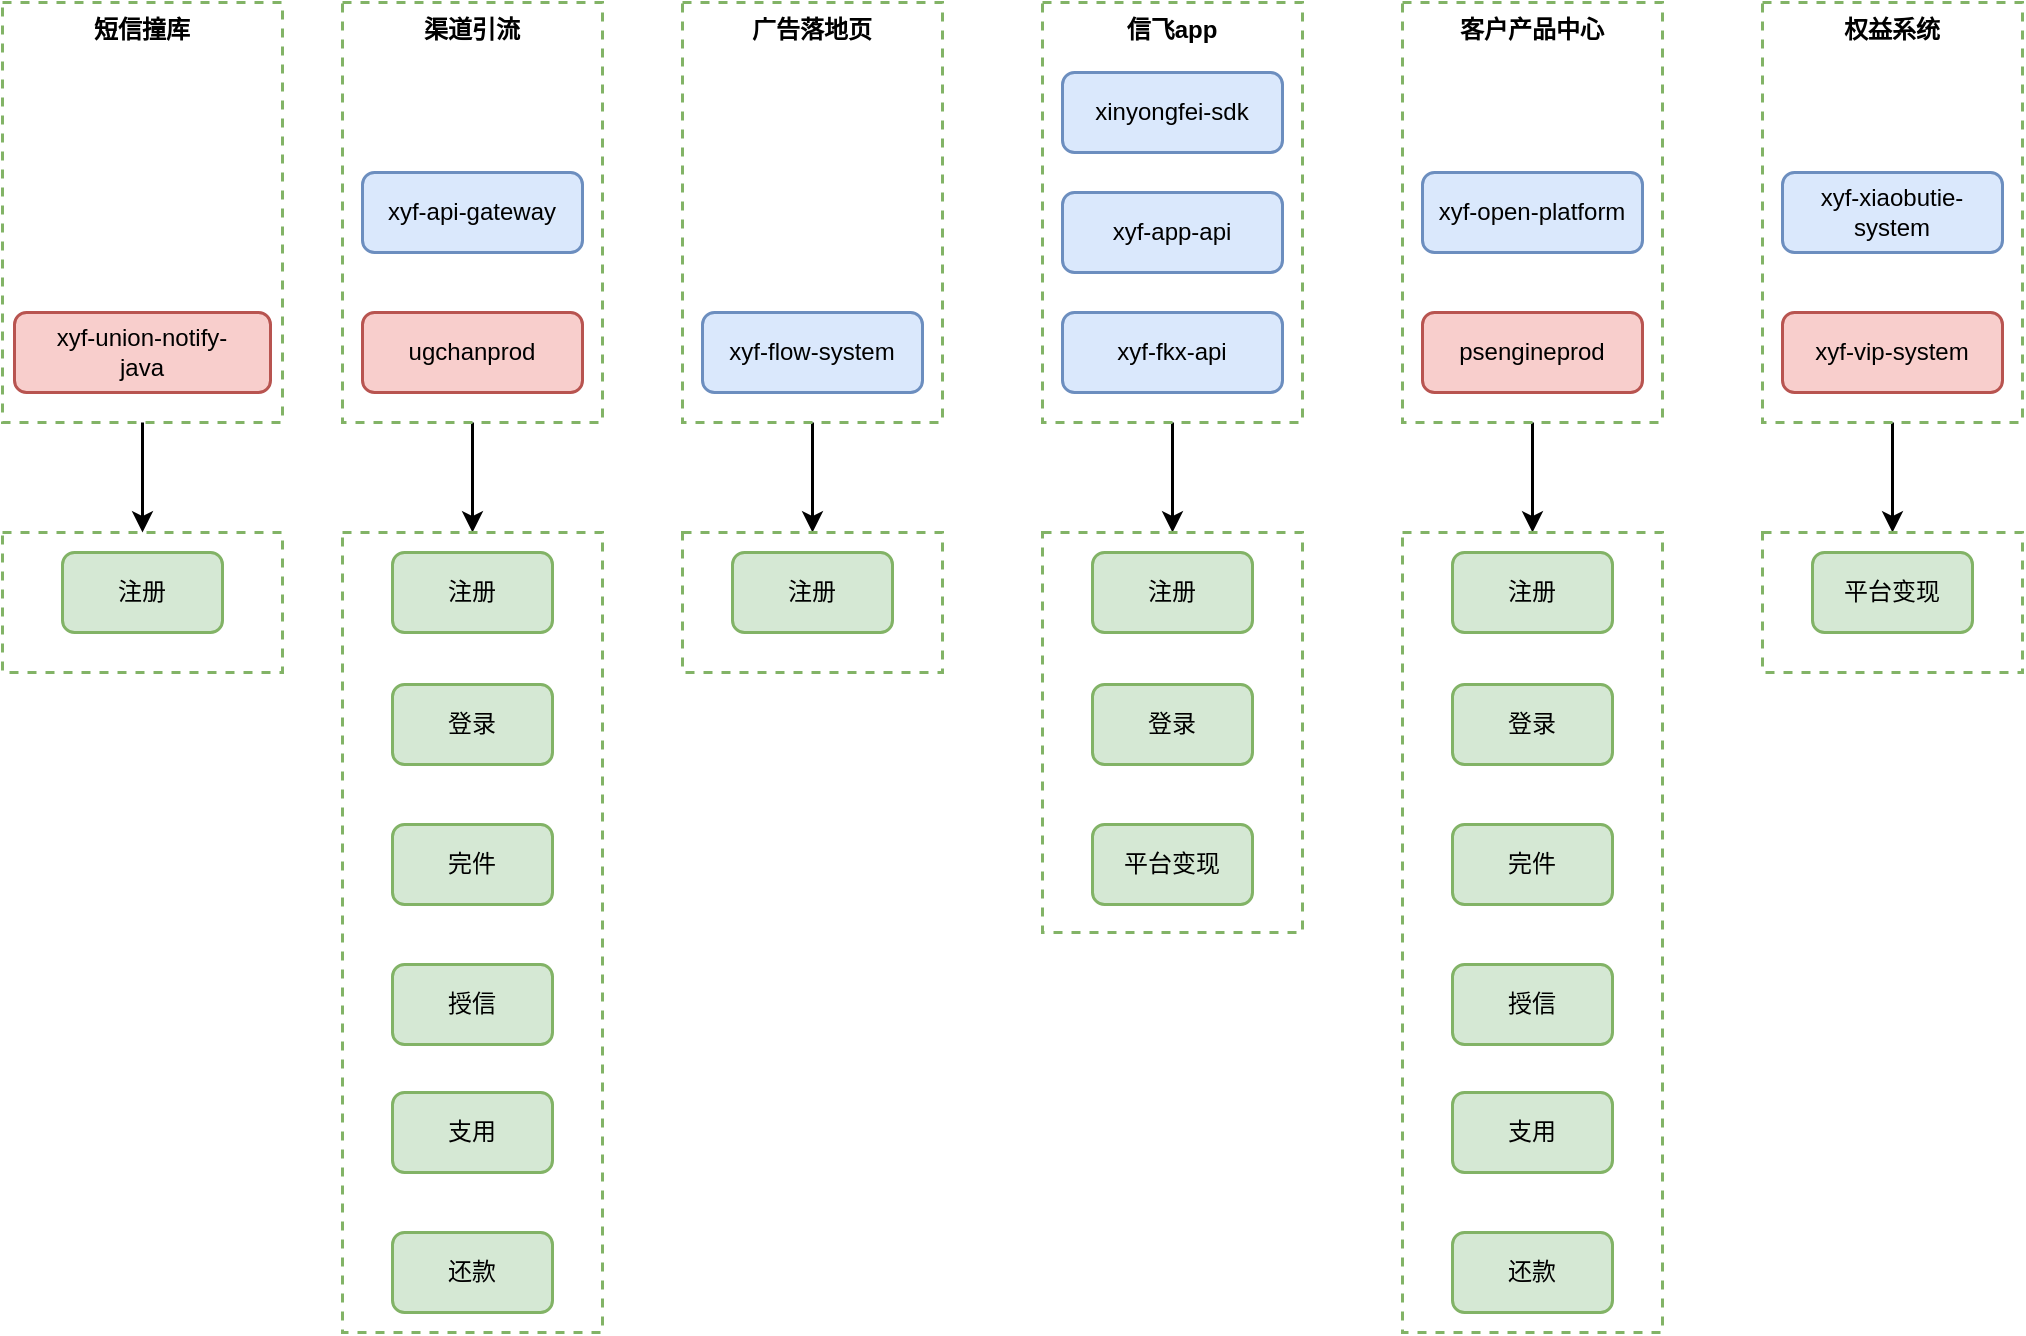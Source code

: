 <mxfile version="22.1.11" type="github">
  <diagram name="第 1 页" id="6bG6NZmxF12_Gp5pn3qx">
    <mxGraphModel dx="3382" dy="-75" grid="1" gridSize="10" guides="1" tooltips="1" connect="1" arrows="1" fold="1" page="1" pageScale="1" pageWidth="827" pageHeight="1169" math="0" shadow="0">
      <root>
        <mxCell id="0" />
        <mxCell id="1" parent="0" />
        <mxCell id="n33hHqA8tef4DvY8bRN8-59" style="edgeStyle=orthogonalEdgeStyle;shape=connector;rounded=1;orthogonalLoop=1;jettySize=auto;html=1;labelBackgroundColor=default;strokeColor=default;strokeWidth=1.5;align=center;verticalAlign=middle;fontFamily=Helvetica;fontSize=12;fontColor=default;endArrow=classic;" edge="1" parent="1" source="n33hHqA8tef4DvY8bRN8-21" target="n33hHqA8tef4DvY8bRN8-58">
          <mxGeometry relative="1" as="geometry" />
        </mxCell>
        <mxCell id="n33hHqA8tef4DvY8bRN8-21" value="&lt;b&gt;信飞app&lt;/b&gt;" style="rounded=0;whiteSpace=wrap;html=1;strokeColor=#82b366;strokeWidth=1.5;align=center;verticalAlign=top;fontFamily=Helvetica;fontSize=12;fontColor=default;fillColor=none;dashed=1;" vertex="1" parent="1">
          <mxGeometry x="-980" y="1405" width="130" height="210" as="geometry" />
        </mxCell>
        <mxCell id="n33hHqA8tef4DvY8bRN8-57" style="edgeStyle=orthogonalEdgeStyle;shape=connector;rounded=1;orthogonalLoop=1;jettySize=auto;html=1;entryX=0.5;entryY=0;entryDx=0;entryDy=0;labelBackgroundColor=default;strokeColor=default;strokeWidth=1.5;align=center;verticalAlign=middle;fontFamily=Helvetica;fontSize=12;fontColor=default;endArrow=classic;" edge="1" parent="1" source="n33hHqA8tef4DvY8bRN8-22" target="n33hHqA8tef4DvY8bRN8-56">
          <mxGeometry relative="1" as="geometry" />
        </mxCell>
        <mxCell id="n33hHqA8tef4DvY8bRN8-22" value="&lt;b&gt;广告落地页&lt;/b&gt;" style="rounded=0;whiteSpace=wrap;html=1;strokeColor=#82b366;strokeWidth=1.5;align=center;verticalAlign=top;fontFamily=Helvetica;fontSize=12;fontColor=default;fillColor=none;dashed=1;" vertex="1" parent="1">
          <mxGeometry x="-1160" y="1405" width="130" height="210" as="geometry" />
        </mxCell>
        <mxCell id="n33hHqA8tef4DvY8bRN8-55" style="edgeStyle=orthogonalEdgeStyle;shape=connector;rounded=1;orthogonalLoop=1;jettySize=auto;html=1;entryX=0.5;entryY=0;entryDx=0;entryDy=0;labelBackgroundColor=default;strokeColor=default;strokeWidth=1.5;align=center;verticalAlign=middle;fontFamily=Helvetica;fontSize=12;fontColor=default;endArrow=classic;" edge="1" parent="1" source="n33hHqA8tef4DvY8bRN8-23" target="n33hHqA8tef4DvY8bRN8-53">
          <mxGeometry relative="1" as="geometry" />
        </mxCell>
        <mxCell id="n33hHqA8tef4DvY8bRN8-23" value="&lt;b&gt;渠道引流&lt;/b&gt;" style="rounded=0;whiteSpace=wrap;html=1;strokeColor=#82b366;strokeWidth=1.5;align=center;verticalAlign=top;fontFamily=Helvetica;fontSize=12;fontColor=default;fillColor=none;dashed=1;" vertex="1" parent="1">
          <mxGeometry x="-1330" y="1405" width="130" height="210" as="geometry" />
        </mxCell>
        <mxCell id="n33hHqA8tef4DvY8bRN8-63" style="edgeStyle=orthogonalEdgeStyle;shape=connector;rounded=1;orthogonalLoop=1;jettySize=auto;html=1;entryX=0.5;entryY=0;entryDx=0;entryDy=0;labelBackgroundColor=default;strokeColor=default;strokeWidth=1.5;align=center;verticalAlign=middle;fontFamily=Helvetica;fontSize=12;fontColor=default;endArrow=classic;" edge="1" parent="1" source="n33hHqA8tef4DvY8bRN8-19" target="n33hHqA8tef4DvY8bRN8-62">
          <mxGeometry relative="1" as="geometry" />
        </mxCell>
        <mxCell id="n33hHqA8tef4DvY8bRN8-19" value="&lt;b&gt;权益系统&lt;/b&gt;" style="rounded=0;whiteSpace=wrap;html=1;strokeColor=#82b366;strokeWidth=1.5;align=center;verticalAlign=top;fontFamily=Helvetica;fontSize=12;fontColor=default;fillColor=none;dashed=1;" vertex="1" parent="1">
          <mxGeometry x="-620" y="1405" width="130" height="210" as="geometry" />
        </mxCell>
        <mxCell id="n33hHqA8tef4DvY8bRN8-61" style="edgeStyle=orthogonalEdgeStyle;shape=connector;rounded=1;orthogonalLoop=1;jettySize=auto;html=1;entryX=0.5;entryY=0;entryDx=0;entryDy=0;labelBackgroundColor=default;strokeColor=default;strokeWidth=1.5;align=center;verticalAlign=middle;fontFamily=Helvetica;fontSize=12;fontColor=default;endArrow=classic;" edge="1" parent="1" source="n33hHqA8tef4DvY8bRN8-16" target="n33hHqA8tef4DvY8bRN8-60">
          <mxGeometry relative="1" as="geometry" />
        </mxCell>
        <mxCell id="n33hHqA8tef4DvY8bRN8-16" value="&lt;b&gt;客户产品中心&lt;/b&gt;" style="rounded=0;whiteSpace=wrap;html=1;strokeColor=#82b366;strokeWidth=1.5;align=center;verticalAlign=top;fontFamily=Helvetica;fontSize=12;fontColor=default;fillColor=none;dashed=1;" vertex="1" parent="1">
          <mxGeometry x="-800" y="1405" width="130" height="210" as="geometry" />
        </mxCell>
        <mxCell id="n33hHqA8tef4DvY8bRN8-1" value="注册" style="rounded=1;whiteSpace=wrap;html=1;strokeWidth=1.5;fillColor=#d5e8d4;strokeColor=#82b366;" vertex="1" parent="1">
          <mxGeometry x="-1470" y="1680" width="80" height="40" as="geometry" />
        </mxCell>
        <mxCell id="n33hHqA8tef4DvY8bRN8-2" value="登录" style="rounded=1;whiteSpace=wrap;html=1;strokeWidth=1.5;fillColor=#d5e8d4;strokeColor=#82b366;" vertex="1" parent="1">
          <mxGeometry x="-1305" y="1746" width="80" height="40" as="geometry" />
        </mxCell>
        <mxCell id="n33hHqA8tef4DvY8bRN8-3" value="完件" style="rounded=1;whiteSpace=wrap;html=1;strokeWidth=1.5;fillColor=#d5e8d4;strokeColor=#82b366;" vertex="1" parent="1">
          <mxGeometry x="-1305" y="1816" width="80" height="40" as="geometry" />
        </mxCell>
        <mxCell id="n33hHqA8tef4DvY8bRN8-4" value="授信" style="rounded=1;whiteSpace=wrap;html=1;strokeWidth=1.5;fillColor=#d5e8d4;strokeColor=#82b366;" vertex="1" parent="1">
          <mxGeometry x="-1305" y="1886" width="80" height="40" as="geometry" />
        </mxCell>
        <mxCell id="n33hHqA8tef4DvY8bRN8-5" value="支用" style="rounded=1;whiteSpace=wrap;html=1;strokeWidth=1.5;fillColor=#d5e8d4;strokeColor=#82b366;" vertex="1" parent="1">
          <mxGeometry x="-1305" y="1950" width="80" height="40" as="geometry" />
        </mxCell>
        <mxCell id="n33hHqA8tef4DvY8bRN8-6" value="还款" style="rounded=1;whiteSpace=wrap;html=1;strokeWidth=1.5;fillColor=#d5e8d4;strokeColor=#82b366;" vertex="1" parent="1">
          <mxGeometry x="-1305" y="2020" width="80" height="40" as="geometry" />
        </mxCell>
        <mxCell id="n33hHqA8tef4DvY8bRN8-8" value="xyf-api-gateway" style="rounded=1;whiteSpace=wrap;html=1;strokeColor=#6c8ebf;strokeWidth=1.5;align=center;verticalAlign=middle;fontFamily=Helvetica;fontSize=12;fillColor=#dae8fc;" vertex="1" parent="1">
          <mxGeometry x="-1320" y="1490" width="110" height="40" as="geometry" />
        </mxCell>
        <mxCell id="n33hHqA8tef4DvY8bRN8-9" value="xyf-app-api" style="rounded=1;whiteSpace=wrap;html=1;strokeColor=#6c8ebf;strokeWidth=1.5;align=center;verticalAlign=middle;fontFamily=Helvetica;fontSize=12;fillColor=#dae8fc;" vertex="1" parent="1">
          <mxGeometry x="-970" y="1500" width="110" height="40" as="geometry" />
        </mxCell>
        <mxCell id="n33hHqA8tef4DvY8bRN8-10" value="&lt;table style=&quot;border-collapse: collapse; caret-color: rgb(0, 0, 0); text-indent: 0px; text-size-adjust: auto;&quot; border=&quot;0&quot; cellpadding=&quot;0&quot; cellspacing=&quot;0&quot; data-ctx=&quot;{&amp;quot;cid&amp;quot;:&amp;quot;117fff90&amp;quot;,&amp;quot;time&amp;quot;:1703476798710,&amp;quot;docKey&amp;quot;:&amp;quot;8oLl9yZ8bWpelapY&amp;quot;}&quot; id=&quot;zongheng-ccp-host&quot;&gt;&lt;tbody&gt;&lt;tr style=&quot;height: 21px;&quot;&gt;&lt;td style=&quot;overflow: hidden; padding: 2px 3px; width: 100px;&quot;&gt;xyf-union-notify-java&lt;/td&gt;&lt;/tr&gt;&lt;/tbody&gt;&lt;/table&gt;" style="rounded=1;whiteSpace=wrap;html=1;strokeColor=#b85450;strokeWidth=1.5;align=center;verticalAlign=middle;fontFamily=Helvetica;fontSize=12;fillColor=#f8cecc;" vertex="1" parent="1">
          <mxGeometry x="-1494" y="1560" width="128" height="40" as="geometry" />
        </mxCell>
        <mxCell id="n33hHqA8tef4DvY8bRN8-11" value="xyf-fkx-api" style="rounded=1;whiteSpace=wrap;html=1;strokeColor=#6c8ebf;strokeWidth=1.5;align=center;verticalAlign=middle;fontFamily=Helvetica;fontSize=12;fillColor=#dae8fc;" vertex="1" parent="1">
          <mxGeometry x="-970" y="1560" width="110" height="40" as="geometry" />
        </mxCell>
        <mxCell id="n33hHqA8tef4DvY8bRN8-12" value="xyf-flow-system" style="rounded=1;whiteSpace=wrap;html=1;strokeColor=#6c8ebf;strokeWidth=1.5;align=center;verticalAlign=middle;fontFamily=Helvetica;fontSize=12;fillColor=#dae8fc;" vertex="1" parent="1">
          <mxGeometry x="-1150" y="1560" width="110" height="40" as="geometry" />
        </mxCell>
        <mxCell id="n33hHqA8tef4DvY8bRN8-13" value="xyf-open-platform" style="rounded=1;whiteSpace=wrap;html=1;strokeColor=#6c8ebf;strokeWidth=1.5;align=center;verticalAlign=middle;fontFamily=Helvetica;fontSize=12;fillColor=#dae8fc;" vertex="1" parent="1">
          <mxGeometry x="-790" y="1490" width="110" height="40" as="geometry" />
        </mxCell>
        <mxCell id="n33hHqA8tef4DvY8bRN8-14" value="psengineprod" style="rounded=1;whiteSpace=wrap;html=1;strokeColor=#b85450;strokeWidth=1.5;align=center;verticalAlign=middle;fontFamily=Helvetica;fontSize=12;fillColor=#f8cecc;" vertex="1" parent="1">
          <mxGeometry x="-790" y="1560" width="110" height="40" as="geometry" />
        </mxCell>
        <mxCell id="n33hHqA8tef4DvY8bRN8-15" value="ugchanprod" style="rounded=1;whiteSpace=wrap;html=1;strokeColor=#b85450;strokeWidth=1.5;align=center;verticalAlign=middle;fontFamily=Helvetica;fontSize=12;fillColor=#f8cecc;" vertex="1" parent="1">
          <mxGeometry x="-1320" y="1560" width="110" height="40" as="geometry" />
        </mxCell>
        <mxCell id="n33hHqA8tef4DvY8bRN8-17" value="xyf-xiaobutie-system" style="rounded=1;whiteSpace=wrap;html=1;strokeColor=#6c8ebf;strokeWidth=1.5;align=center;verticalAlign=middle;fontFamily=Helvetica;fontSize=12;fillColor=#dae8fc;" vertex="1" parent="1">
          <mxGeometry x="-610" y="1490" width="110" height="40" as="geometry" />
        </mxCell>
        <mxCell id="n33hHqA8tef4DvY8bRN8-18" value="xyf-vip-system" style="rounded=1;whiteSpace=wrap;html=1;strokeColor=#b85450;strokeWidth=1.5;align=center;verticalAlign=middle;fontFamily=Helvetica;fontSize=12;fillColor=#f8cecc;" vertex="1" parent="1">
          <mxGeometry x="-610" y="1560" width="110" height="40" as="geometry" />
        </mxCell>
        <mxCell id="n33hHqA8tef4DvY8bRN8-54" style="edgeStyle=orthogonalEdgeStyle;shape=connector;rounded=1;orthogonalLoop=1;jettySize=auto;html=1;labelBackgroundColor=default;strokeColor=default;strokeWidth=1.5;align=center;verticalAlign=middle;fontFamily=Helvetica;fontSize=12;fontColor=default;endArrow=classic;" edge="1" parent="1" source="n33hHqA8tef4DvY8bRN8-28" target="n33hHqA8tef4DvY8bRN8-52">
          <mxGeometry relative="1" as="geometry" />
        </mxCell>
        <mxCell id="n33hHqA8tef4DvY8bRN8-28" value="&lt;b&gt;短信撞库&lt;/b&gt;" style="rounded=0;whiteSpace=wrap;html=1;strokeColor=#82b366;strokeWidth=1.5;align=center;verticalAlign=top;fontFamily=Helvetica;fontSize=12;fontColor=default;fillColor=none;dashed=1;" vertex="1" parent="1">
          <mxGeometry x="-1500" y="1405" width="140" height="210" as="geometry" />
        </mxCell>
        <mxCell id="n33hHqA8tef4DvY8bRN8-39" value="注册" style="rounded=1;whiteSpace=wrap;html=1;strokeWidth=1.5;fillColor=#d5e8d4;strokeColor=#82b366;" vertex="1" parent="1">
          <mxGeometry x="-1305" y="1680" width="80" height="40" as="geometry" />
        </mxCell>
        <mxCell id="n33hHqA8tef4DvY8bRN8-40" value="登录" style="rounded=1;whiteSpace=wrap;html=1;strokeWidth=1.5;fillColor=#d5e8d4;strokeColor=#82b366;" vertex="1" parent="1">
          <mxGeometry x="-775" y="1746" width="80" height="40" as="geometry" />
        </mxCell>
        <mxCell id="n33hHqA8tef4DvY8bRN8-41" value="完件" style="rounded=1;whiteSpace=wrap;html=1;strokeWidth=1.5;fillColor=#d5e8d4;strokeColor=#82b366;" vertex="1" parent="1">
          <mxGeometry x="-775" y="1816" width="80" height="40" as="geometry" />
        </mxCell>
        <mxCell id="n33hHqA8tef4DvY8bRN8-42" value="授信" style="rounded=1;whiteSpace=wrap;html=1;strokeWidth=1.5;fillColor=#d5e8d4;strokeColor=#82b366;" vertex="1" parent="1">
          <mxGeometry x="-775" y="1886" width="80" height="40" as="geometry" />
        </mxCell>
        <mxCell id="n33hHqA8tef4DvY8bRN8-43" value="支用" style="rounded=1;whiteSpace=wrap;html=1;strokeWidth=1.5;fillColor=#d5e8d4;strokeColor=#82b366;" vertex="1" parent="1">
          <mxGeometry x="-775" y="1950" width="80" height="40" as="geometry" />
        </mxCell>
        <mxCell id="n33hHqA8tef4DvY8bRN8-44" value="还款" style="rounded=1;whiteSpace=wrap;html=1;strokeWidth=1.5;fillColor=#d5e8d4;strokeColor=#82b366;" vertex="1" parent="1">
          <mxGeometry x="-775" y="2020" width="80" height="40" as="geometry" />
        </mxCell>
        <mxCell id="n33hHqA8tef4DvY8bRN8-45" value="注册" style="rounded=1;whiteSpace=wrap;html=1;strokeWidth=1.5;fillColor=#d5e8d4;strokeColor=#82b366;" vertex="1" parent="1">
          <mxGeometry x="-775" y="1680" width="80" height="40" as="geometry" />
        </mxCell>
        <mxCell id="n33hHqA8tef4DvY8bRN8-47" value="注册" style="rounded=1;whiteSpace=wrap;html=1;strokeWidth=1.5;fillColor=#d5e8d4;strokeColor=#82b366;" vertex="1" parent="1">
          <mxGeometry x="-1135" y="1680" width="80" height="40" as="geometry" />
        </mxCell>
        <mxCell id="n33hHqA8tef4DvY8bRN8-48" value="登录" style="rounded=1;whiteSpace=wrap;html=1;strokeWidth=1.5;fillColor=#d5e8d4;strokeColor=#82b366;" vertex="1" parent="1">
          <mxGeometry x="-955" y="1746" width="80" height="40" as="geometry" />
        </mxCell>
        <mxCell id="n33hHqA8tef4DvY8bRN8-49" value="注册" style="rounded=1;whiteSpace=wrap;html=1;strokeWidth=1.5;fillColor=#d5e8d4;strokeColor=#82b366;" vertex="1" parent="1">
          <mxGeometry x="-955" y="1680" width="80" height="40" as="geometry" />
        </mxCell>
        <mxCell id="n33hHqA8tef4DvY8bRN8-50" value="平台变现" style="rounded=1;whiteSpace=wrap;html=1;strokeWidth=1.5;fillColor=#d5e8d4;strokeColor=#82b366;" vertex="1" parent="1">
          <mxGeometry x="-955" y="1816" width="80" height="40" as="geometry" />
        </mxCell>
        <mxCell id="n33hHqA8tef4DvY8bRN8-51" value="平台变现" style="rounded=1;whiteSpace=wrap;html=1;strokeWidth=1.5;fillColor=#d5e8d4;strokeColor=#82b366;" vertex="1" parent="1">
          <mxGeometry x="-595" y="1680" width="80" height="40" as="geometry" />
        </mxCell>
        <mxCell id="n33hHqA8tef4DvY8bRN8-52" value="" style="rounded=0;whiteSpace=wrap;html=1;strokeColor=#82b366;strokeWidth=1.5;align=center;verticalAlign=top;fontFamily=Helvetica;fontSize=12;fontColor=default;fillColor=none;dashed=1;" vertex="1" parent="1">
          <mxGeometry x="-1500" y="1670" width="140" height="70" as="geometry" />
        </mxCell>
        <mxCell id="n33hHqA8tef4DvY8bRN8-53" value="" style="rounded=0;whiteSpace=wrap;html=1;strokeColor=#82b366;strokeWidth=1.5;align=center;verticalAlign=top;fontFamily=Helvetica;fontSize=12;fontColor=default;fillColor=none;dashed=1;" vertex="1" parent="1">
          <mxGeometry x="-1330" y="1670" width="130" height="400" as="geometry" />
        </mxCell>
        <mxCell id="n33hHqA8tef4DvY8bRN8-56" value="" style="rounded=0;whiteSpace=wrap;html=1;strokeColor=#82b366;strokeWidth=1.5;align=center;verticalAlign=top;fontFamily=Helvetica;fontSize=12;fontColor=default;fillColor=none;dashed=1;" vertex="1" parent="1">
          <mxGeometry x="-1160" y="1670" width="130" height="70" as="geometry" />
        </mxCell>
        <mxCell id="n33hHqA8tef4DvY8bRN8-58" value="" style="rounded=0;whiteSpace=wrap;html=1;strokeColor=#82b366;strokeWidth=1.5;align=center;verticalAlign=top;fontFamily=Helvetica;fontSize=12;fontColor=default;fillColor=none;dashed=1;" vertex="1" parent="1">
          <mxGeometry x="-980" y="1670" width="130" height="200" as="geometry" />
        </mxCell>
        <mxCell id="n33hHqA8tef4DvY8bRN8-60" value="" style="rounded=0;whiteSpace=wrap;html=1;strokeColor=#82b366;strokeWidth=1.5;align=center;verticalAlign=top;fontFamily=Helvetica;fontSize=12;fontColor=default;fillColor=none;dashed=1;" vertex="1" parent="1">
          <mxGeometry x="-800" y="1670" width="130" height="400" as="geometry" />
        </mxCell>
        <mxCell id="n33hHqA8tef4DvY8bRN8-62" value="" style="rounded=0;whiteSpace=wrap;html=1;strokeColor=#82b366;strokeWidth=1.5;align=center;verticalAlign=top;fontFamily=Helvetica;fontSize=12;fontColor=default;fillColor=none;dashed=1;" vertex="1" parent="1">
          <mxGeometry x="-620" y="1670" width="130" height="70" as="geometry" />
        </mxCell>
        <mxCell id="n33hHqA8tef4DvY8bRN8-64" value="xinyongfei-sdk" style="rounded=1;whiteSpace=wrap;html=1;strokeColor=#6c8ebf;strokeWidth=1.5;align=center;verticalAlign=middle;fontFamily=Helvetica;fontSize=12;fillColor=#dae8fc;" vertex="1" parent="1">
          <mxGeometry x="-970" y="1440" width="110" height="40" as="geometry" />
        </mxCell>
      </root>
    </mxGraphModel>
  </diagram>
</mxfile>
